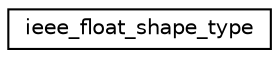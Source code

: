 digraph "Graphical Class Hierarchy"
{
  edge [fontname="Helvetica",fontsize="10",labelfontname="Helvetica",labelfontsize="10"];
  node [fontname="Helvetica",fontsize="10",shape=record];
  rankdir="LR";
  Node1 [label="ieee_float_shape_type",height=0.2,width=0.4,color="black", fillcolor="white", style="filled",URL="$unionieee__float__shape__type.html"];
}
